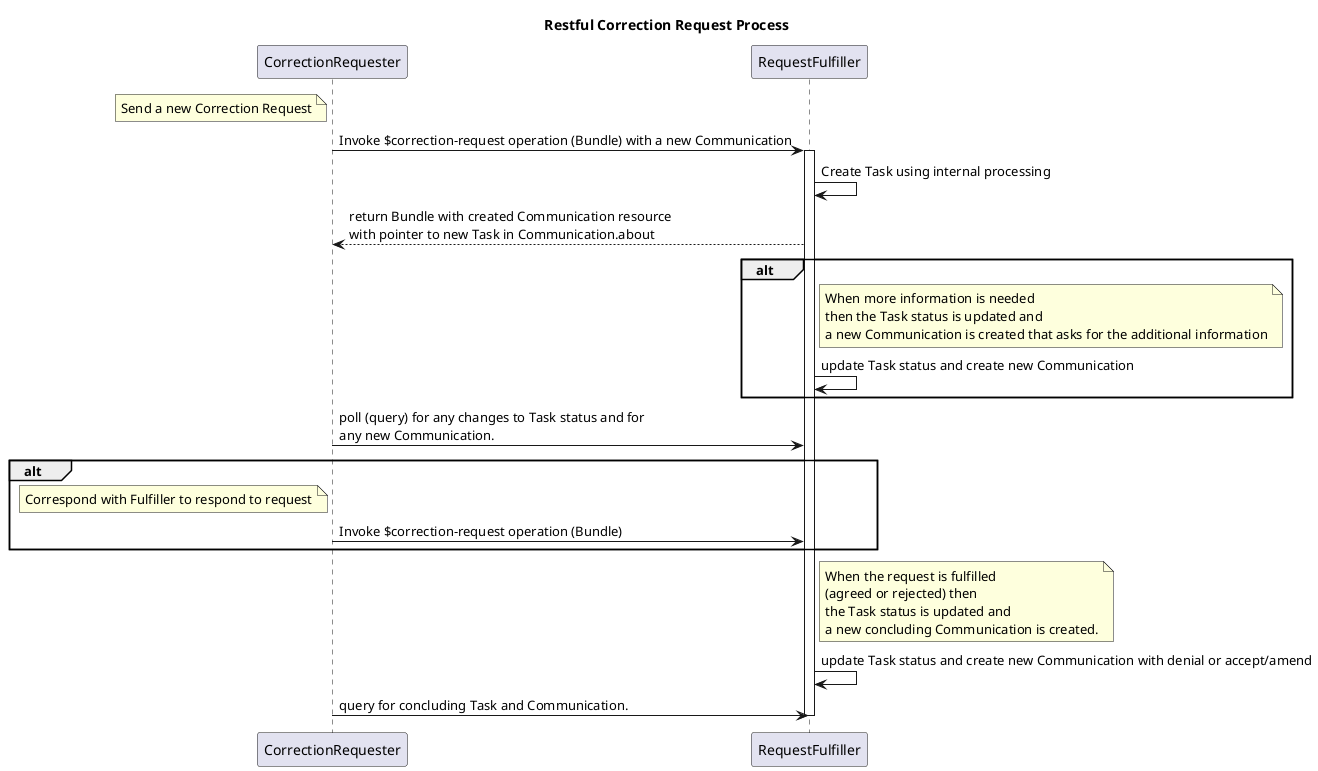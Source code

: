 @startuml
skinparam svgDimensionStyle false
title Restful Correction Request Process

note left of CorrectionRequester
Send a new Correction Request
end note
CorrectionRequester->RequestFulfiller: Invoke $correction-request operation (Bundle) with a new Communication
activate RequestFulfiller
RequestFulfiller->RequestFulfiller: Create Task using internal processing
RequestFulfiller-->CorrectionRequester: return Bundle with created Communication resource\nwith pointer to new Task in Communication.about

alt
note right of RequestFulfiller
When more information is needed
then the Task status is updated and 
a new Communication is created that asks for the additional information
end note
RequestFulfiller->RequestFulfiller: update Task status and create new Communication
end
CorrectionRequester -> RequestFulfiller: poll (query) for any changes to Task status and for\nany new Communication.
alt
note left of CorrectionRequester
Correspond with Fulfiller to respond to request
end note
CorrectionRequester->RequestFulfiller: Invoke $correction-request operation (Bundle)
end
note right of RequestFulfiller
When the request is fulfilled
(agreed or rejected) then 
the Task status is updated and
a new concluding Communication is created.
end note
RequestFulfiller->RequestFulfiller: update Task status and create new Communication with denial or accept/amend
CorrectionRequester -> RequestFulfiller: query for concluding Task and Communication.


Deactivate RequestFulfiller
@enduml
